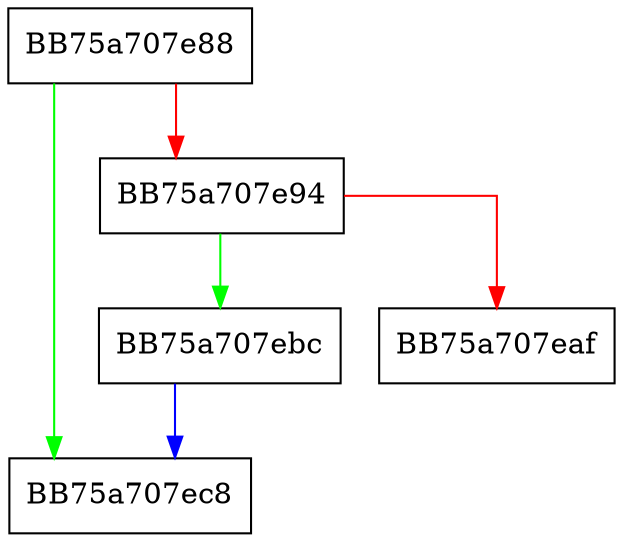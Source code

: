 digraph _Splice {
  node [shape="box"];
  graph [splines=ortho];
  BB75a707e88 -> BB75a707ec8 [color="green"];
  BB75a707e88 -> BB75a707e94 [color="red"];
  BB75a707e94 -> BB75a707ebc [color="green"];
  BB75a707e94 -> BB75a707eaf [color="red"];
  BB75a707ebc -> BB75a707ec8 [color="blue"];
}